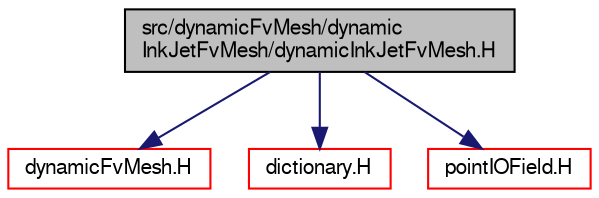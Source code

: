 digraph "src/dynamicFvMesh/dynamicInkJetFvMesh/dynamicInkJetFvMesh.H"
{
  bgcolor="transparent";
  edge [fontname="FreeSans",fontsize="10",labelfontname="FreeSans",labelfontsize="10"];
  node [fontname="FreeSans",fontsize="10",shape=record];
  Node0 [label="src/dynamicFvMesh/dynamic\lInkJetFvMesh/dynamicInkJetFvMesh.H",height=0.2,width=0.4,color="black", fillcolor="grey75", style="filled", fontcolor="black"];
  Node0 -> Node1 [color="midnightblue",fontsize="10",style="solid",fontname="FreeSans"];
  Node1 [label="dynamicFvMesh.H",height=0.2,width=0.4,color="red",URL="$a00251.html"];
  Node0 -> Node204 [color="midnightblue",fontsize="10",style="solid",fontname="FreeSans"];
  Node204 [label="dictionary.H",height=0.2,width=0.4,color="red",URL="$a08804.html"];
  Node0 -> Node176 [color="midnightblue",fontsize="10",style="solid",fontname="FreeSans"];
  Node176 [label="pointIOField.H",height=0.2,width=0.4,color="red",URL="$a12068.html"];
}
